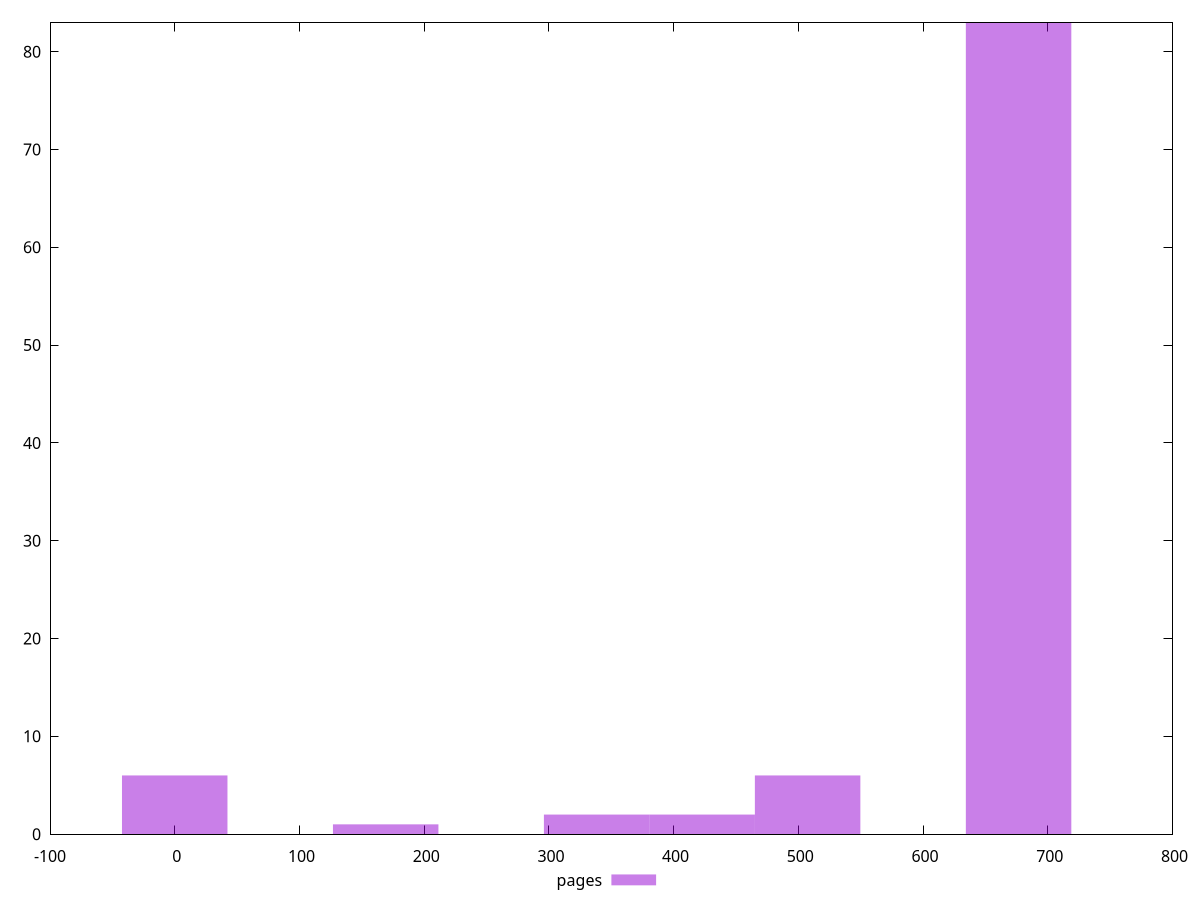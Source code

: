 $_pages <<EOF
0 6
676.5893814014581 83
338.29469070072906 2
422.8683633759113 2
507.4420360510936 6
169.14734535036453 1
EOF
set key outside below
set terminal pngcairo
set output "report_00004_2020-11-02T20-21-41.718Z/uses-rel-preload/pages//raw_hist.png"
set yrange [0:83]
set boxwidth 84.57367267518227
set style fill transparent solid 0.5 noborder
plot $_pages title "pages" with boxes ,